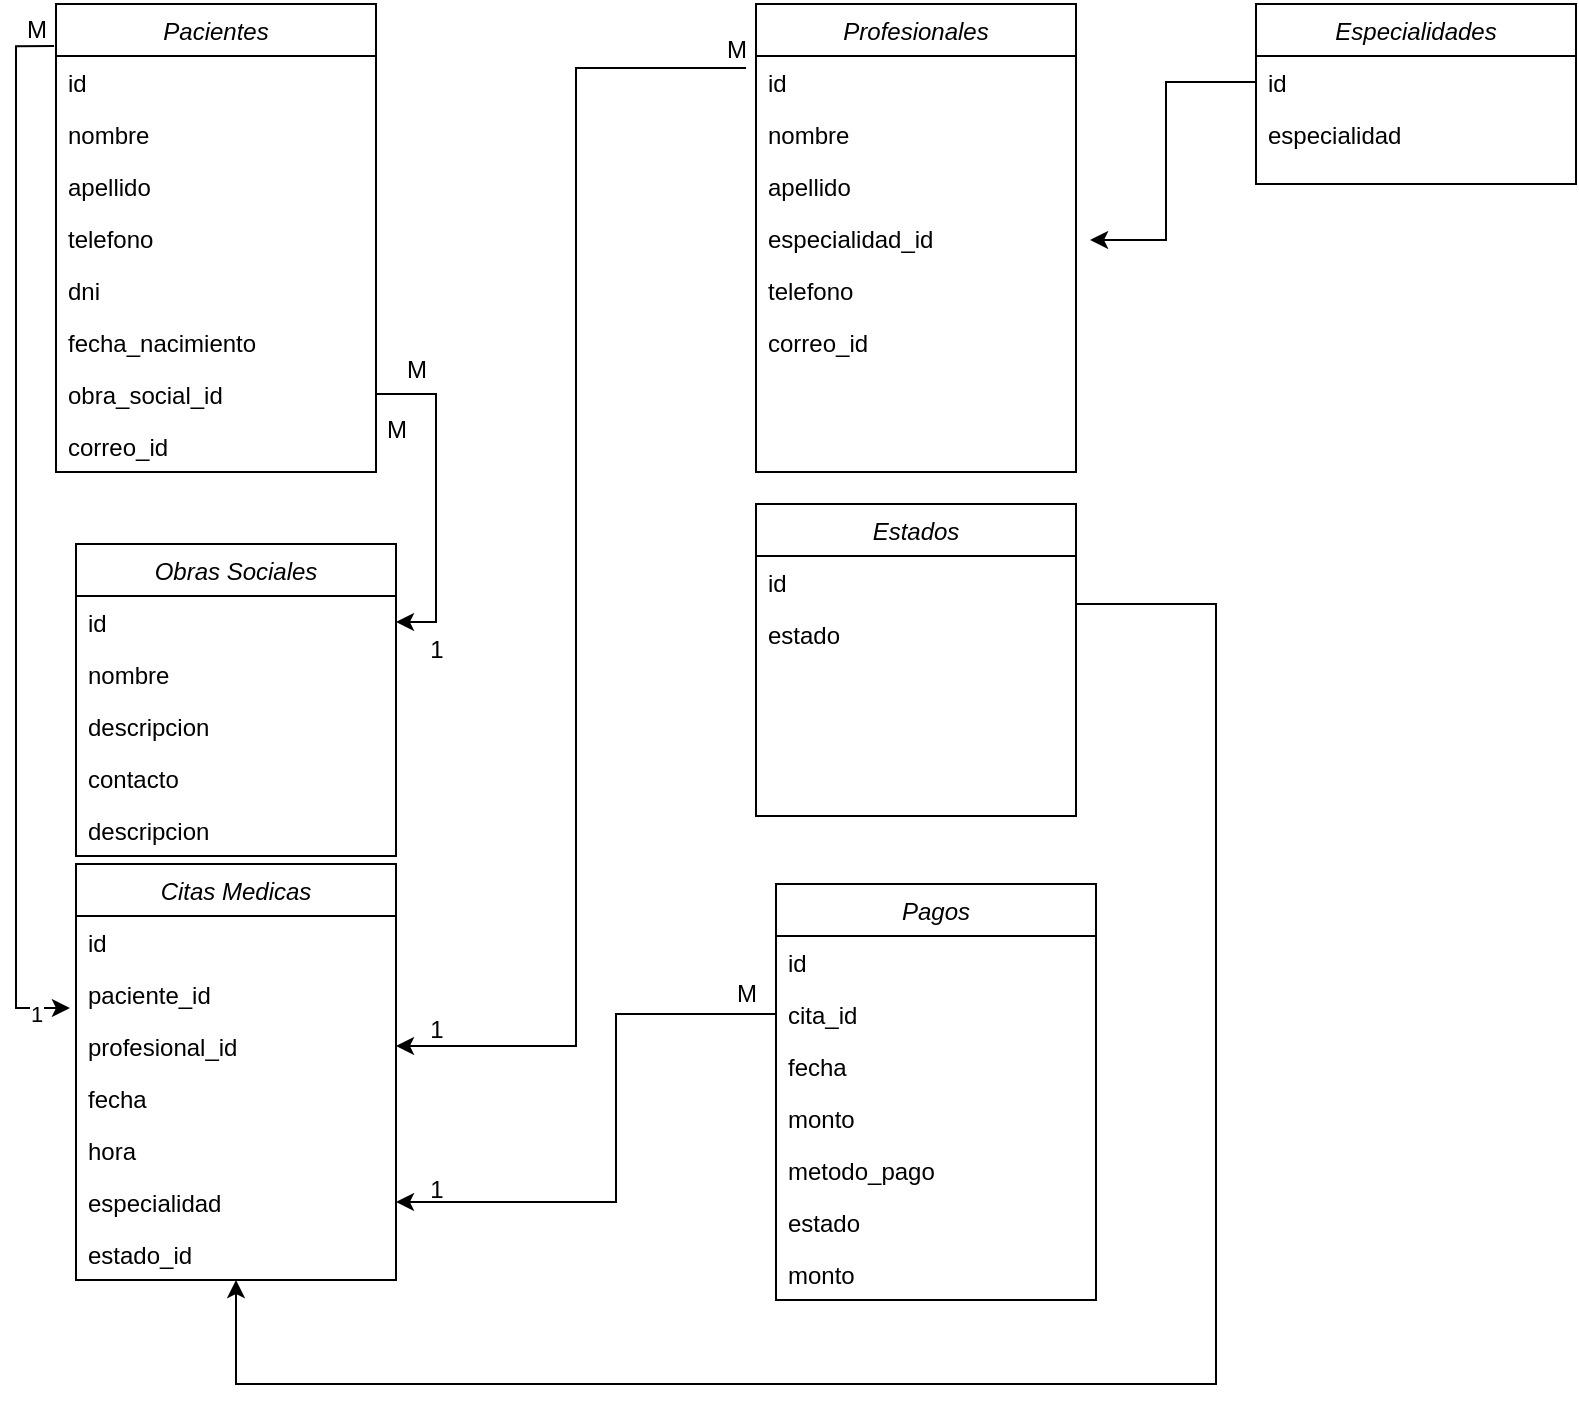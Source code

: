 <mxfile version="24.2.8" type="device">
  <diagram id="C5RBs43oDa-KdzZeNtuy" name="Page-1">
    <mxGraphModel dx="880" dy="434" grid="1" gridSize="10" guides="1" tooltips="1" connect="1" arrows="1" fold="1" page="1" pageScale="1" pageWidth="827" pageHeight="1169" math="0" shadow="0">
      <root>
        <mxCell id="WIyWlLk6GJQsqaUBKTNV-0" />
        <mxCell id="WIyWlLk6GJQsqaUBKTNV-1" parent="WIyWlLk6GJQsqaUBKTNV-0" />
        <mxCell id="zkfFHV4jXpPFQw0GAbJ--0" value="Pacientes" style="swimlane;fontStyle=2;align=center;verticalAlign=top;childLayout=stackLayout;horizontal=1;startSize=26;horizontalStack=0;resizeParent=1;resizeLast=0;collapsible=1;marginBottom=0;rounded=0;shadow=0;strokeWidth=1;" parent="WIyWlLk6GJQsqaUBKTNV-1" vertex="1">
          <mxGeometry x="180" y="50" width="160" height="234" as="geometry">
            <mxRectangle x="230" y="140" width="160" height="26" as="alternateBounds" />
          </mxGeometry>
        </mxCell>
        <mxCell id="zkfFHV4jXpPFQw0GAbJ--1" value="id" style="text;align=left;verticalAlign=top;spacingLeft=4;spacingRight=4;overflow=hidden;rotatable=0;points=[[0,0.5],[1,0.5]];portConstraint=eastwest;" parent="zkfFHV4jXpPFQw0GAbJ--0" vertex="1">
          <mxGeometry y="26" width="160" height="26" as="geometry" />
        </mxCell>
        <mxCell id="zkfFHV4jXpPFQw0GAbJ--2" value="nombre" style="text;align=left;verticalAlign=top;spacingLeft=4;spacingRight=4;overflow=hidden;rotatable=0;points=[[0,0.5],[1,0.5]];portConstraint=eastwest;rounded=0;shadow=0;html=0;" parent="zkfFHV4jXpPFQw0GAbJ--0" vertex="1">
          <mxGeometry y="52" width="160" height="26" as="geometry" />
        </mxCell>
        <mxCell id="zkfFHV4jXpPFQw0GAbJ--3" value="apellido" style="text;align=left;verticalAlign=top;spacingLeft=4;spacingRight=4;overflow=hidden;rotatable=0;points=[[0,0.5],[1,0.5]];portConstraint=eastwest;rounded=0;shadow=0;html=0;" parent="zkfFHV4jXpPFQw0GAbJ--0" vertex="1">
          <mxGeometry y="78" width="160" height="26" as="geometry" />
        </mxCell>
        <mxCell id="xvtL-Sl_W1cuHo2Icevo-0" value="telefono" style="text;align=left;verticalAlign=top;spacingLeft=4;spacingRight=4;overflow=hidden;rotatable=0;points=[[0,0.5],[1,0.5]];portConstraint=eastwest;rounded=0;shadow=0;html=0;" parent="zkfFHV4jXpPFQw0GAbJ--0" vertex="1">
          <mxGeometry y="104" width="160" height="26" as="geometry" />
        </mxCell>
        <mxCell id="xvtL-Sl_W1cuHo2Icevo-1" value="dni" style="text;align=left;verticalAlign=top;spacingLeft=4;spacingRight=4;overflow=hidden;rotatable=0;points=[[0,0.5],[1,0.5]];portConstraint=eastwest;rounded=0;shadow=0;html=0;" parent="zkfFHV4jXpPFQw0GAbJ--0" vertex="1">
          <mxGeometry y="130" width="160" height="26" as="geometry" />
        </mxCell>
        <mxCell id="xvtL-Sl_W1cuHo2Icevo-5" value="fecha_nacimiento" style="text;align=left;verticalAlign=top;spacingLeft=4;spacingRight=4;overflow=hidden;rotatable=0;points=[[0,0.5],[1,0.5]];portConstraint=eastwest;rounded=0;shadow=0;html=0;" parent="zkfFHV4jXpPFQw0GAbJ--0" vertex="1">
          <mxGeometry y="156" width="160" height="26" as="geometry" />
        </mxCell>
        <mxCell id="xvtL-Sl_W1cuHo2Icevo-6" value="obra_social_id" style="text;align=left;verticalAlign=top;spacingLeft=4;spacingRight=4;overflow=hidden;rotatable=0;points=[[0,0.5],[1,0.5]];portConstraint=eastwest;rounded=0;shadow=0;html=0;" parent="zkfFHV4jXpPFQw0GAbJ--0" vertex="1">
          <mxGeometry y="182" width="160" height="26" as="geometry" />
        </mxCell>
        <mxCell id="xvtL-Sl_W1cuHo2Icevo-7" value="correo_id" style="text;align=left;verticalAlign=top;spacingLeft=4;spacingRight=4;overflow=hidden;rotatable=0;points=[[0,0.5],[1,0.5]];portConstraint=eastwest;rounded=0;shadow=0;html=0;" parent="zkfFHV4jXpPFQw0GAbJ--0" vertex="1">
          <mxGeometry y="208" width="160" height="26" as="geometry" />
        </mxCell>
        <mxCell id="xvtL-Sl_W1cuHo2Icevo-8" value="Profesionales" style="swimlane;fontStyle=2;align=center;verticalAlign=top;childLayout=stackLayout;horizontal=1;startSize=26;horizontalStack=0;resizeParent=1;resizeLast=0;collapsible=1;marginBottom=0;rounded=0;shadow=0;strokeWidth=1;" parent="WIyWlLk6GJQsqaUBKTNV-1" vertex="1">
          <mxGeometry x="530" y="50" width="160" height="234" as="geometry">
            <mxRectangle x="230" y="140" width="160" height="26" as="alternateBounds" />
          </mxGeometry>
        </mxCell>
        <mxCell id="xvtL-Sl_W1cuHo2Icevo-9" value="id" style="text;align=left;verticalAlign=top;spacingLeft=4;spacingRight=4;overflow=hidden;rotatable=0;points=[[0,0.5],[1,0.5]];portConstraint=eastwest;" parent="xvtL-Sl_W1cuHo2Icevo-8" vertex="1">
          <mxGeometry y="26" width="160" height="26" as="geometry" />
        </mxCell>
        <mxCell id="xvtL-Sl_W1cuHo2Icevo-10" value="nombre" style="text;align=left;verticalAlign=top;spacingLeft=4;spacingRight=4;overflow=hidden;rotatable=0;points=[[0,0.5],[1,0.5]];portConstraint=eastwest;rounded=0;shadow=0;html=0;" parent="xvtL-Sl_W1cuHo2Icevo-8" vertex="1">
          <mxGeometry y="52" width="160" height="26" as="geometry" />
        </mxCell>
        <mxCell id="xvtL-Sl_W1cuHo2Icevo-11" value="apellido" style="text;align=left;verticalAlign=top;spacingLeft=4;spacingRight=4;overflow=hidden;rotatable=0;points=[[0,0.5],[1,0.5]];portConstraint=eastwest;rounded=0;shadow=0;html=0;" parent="xvtL-Sl_W1cuHo2Icevo-8" vertex="1">
          <mxGeometry y="78" width="160" height="26" as="geometry" />
        </mxCell>
        <mxCell id="xvtL-Sl_W1cuHo2Icevo-12" value="especialidad_id" style="text;align=left;verticalAlign=top;spacingLeft=4;spacingRight=4;overflow=hidden;rotatable=0;points=[[0,0.5],[1,0.5]];portConstraint=eastwest;rounded=0;shadow=0;html=0;" parent="xvtL-Sl_W1cuHo2Icevo-8" vertex="1">
          <mxGeometry y="104" width="160" height="26" as="geometry" />
        </mxCell>
        <mxCell id="xvtL-Sl_W1cuHo2Icevo-13" value="telefono" style="text;align=left;verticalAlign=top;spacingLeft=4;spacingRight=4;overflow=hidden;rotatable=0;points=[[0,0.5],[1,0.5]];portConstraint=eastwest;rounded=0;shadow=0;html=0;" parent="xvtL-Sl_W1cuHo2Icevo-8" vertex="1">
          <mxGeometry y="130" width="160" height="26" as="geometry" />
        </mxCell>
        <mxCell id="xvtL-Sl_W1cuHo2Icevo-16" value="correo_id" style="text;align=left;verticalAlign=top;spacingLeft=4;spacingRight=4;overflow=hidden;rotatable=0;points=[[0,0.5],[1,0.5]];portConstraint=eastwest;rounded=0;shadow=0;html=0;" parent="xvtL-Sl_W1cuHo2Icevo-8" vertex="1">
          <mxGeometry y="156" width="160" height="26" as="geometry" />
        </mxCell>
        <mxCell id="xvtL-Sl_W1cuHo2Icevo-24" value="Obras Sociales" style="swimlane;fontStyle=2;align=center;verticalAlign=top;childLayout=stackLayout;horizontal=1;startSize=26;horizontalStack=0;resizeParent=1;resizeLast=0;collapsible=1;marginBottom=0;rounded=0;shadow=0;strokeWidth=1;" parent="WIyWlLk6GJQsqaUBKTNV-1" vertex="1">
          <mxGeometry x="190" y="320" width="160" height="156" as="geometry">
            <mxRectangle x="230" y="140" width="160" height="26" as="alternateBounds" />
          </mxGeometry>
        </mxCell>
        <mxCell id="xvtL-Sl_W1cuHo2Icevo-25" value="id" style="text;align=left;verticalAlign=top;spacingLeft=4;spacingRight=4;overflow=hidden;rotatable=0;points=[[0,0.5],[1,0.5]];portConstraint=eastwest;" parent="xvtL-Sl_W1cuHo2Icevo-24" vertex="1">
          <mxGeometry y="26" width="160" height="26" as="geometry" />
        </mxCell>
        <mxCell id="xvtL-Sl_W1cuHo2Icevo-26" value="nombre" style="text;align=left;verticalAlign=top;spacingLeft=4;spacingRight=4;overflow=hidden;rotatable=0;points=[[0,0.5],[1,0.5]];portConstraint=eastwest;rounded=0;shadow=0;html=0;" parent="xvtL-Sl_W1cuHo2Icevo-24" vertex="1">
          <mxGeometry y="52" width="160" height="26" as="geometry" />
        </mxCell>
        <mxCell id="xvtL-Sl_W1cuHo2Icevo-27" value="descripcion" style="text;align=left;verticalAlign=top;spacingLeft=4;spacingRight=4;overflow=hidden;rotatable=0;points=[[0,0.5],[1,0.5]];portConstraint=eastwest;rounded=0;shadow=0;html=0;" parent="xvtL-Sl_W1cuHo2Icevo-24" vertex="1">
          <mxGeometry y="78" width="160" height="26" as="geometry" />
        </mxCell>
        <mxCell id="xvtL-Sl_W1cuHo2Icevo-28" value="contacto" style="text;align=left;verticalAlign=top;spacingLeft=4;spacingRight=4;overflow=hidden;rotatable=0;points=[[0,0.5],[1,0.5]];portConstraint=eastwest;rounded=0;shadow=0;html=0;" parent="xvtL-Sl_W1cuHo2Icevo-24" vertex="1">
          <mxGeometry y="104" width="160" height="26" as="geometry" />
        </mxCell>
        <mxCell id="EdTYtllv2hodLiVMtB-j-0" value="descripcion" style="text;align=left;verticalAlign=top;spacingLeft=4;spacingRight=4;overflow=hidden;rotatable=0;points=[[0,0.5],[1,0.5]];portConstraint=eastwest;rounded=0;shadow=0;html=0;" vertex="1" parent="xvtL-Sl_W1cuHo2Icevo-24">
          <mxGeometry y="130" width="160" height="26" as="geometry" />
        </mxCell>
        <mxCell id="xvtL-Sl_W1cuHo2Icevo-30" value="Citas Medicas" style="swimlane;fontStyle=2;align=center;verticalAlign=top;childLayout=stackLayout;horizontal=1;startSize=26;horizontalStack=0;resizeParent=1;resizeLast=0;collapsible=1;marginBottom=0;rounded=0;shadow=0;strokeWidth=1;" parent="WIyWlLk6GJQsqaUBKTNV-1" vertex="1">
          <mxGeometry x="190" y="480" width="160" height="208" as="geometry">
            <mxRectangle x="230" y="140" width="160" height="26" as="alternateBounds" />
          </mxGeometry>
        </mxCell>
        <mxCell id="xvtL-Sl_W1cuHo2Icevo-31" value="id" style="text;align=left;verticalAlign=top;spacingLeft=4;spacingRight=4;overflow=hidden;rotatable=0;points=[[0,0.5],[1,0.5]];portConstraint=eastwest;" parent="xvtL-Sl_W1cuHo2Icevo-30" vertex="1">
          <mxGeometry y="26" width="160" height="26" as="geometry" />
        </mxCell>
        <mxCell id="xvtL-Sl_W1cuHo2Icevo-32" value="paciente_id" style="text;align=left;verticalAlign=top;spacingLeft=4;spacingRight=4;overflow=hidden;rotatable=0;points=[[0,0.5],[1,0.5]];portConstraint=eastwest;rounded=0;shadow=0;html=0;" parent="xvtL-Sl_W1cuHo2Icevo-30" vertex="1">
          <mxGeometry y="52" width="160" height="26" as="geometry" />
        </mxCell>
        <mxCell id="xvtL-Sl_W1cuHo2Icevo-33" value="profesional_id" style="text;align=left;verticalAlign=top;spacingLeft=4;spacingRight=4;overflow=hidden;rotatable=0;points=[[0,0.5],[1,0.5]];portConstraint=eastwest;rounded=0;shadow=0;html=0;" parent="xvtL-Sl_W1cuHo2Icevo-30" vertex="1">
          <mxGeometry y="78" width="160" height="26" as="geometry" />
        </mxCell>
        <mxCell id="xvtL-Sl_W1cuHo2Icevo-34" value="fecha" style="text;align=left;verticalAlign=top;spacingLeft=4;spacingRight=4;overflow=hidden;rotatable=0;points=[[0,0.5],[1,0.5]];portConstraint=eastwest;rounded=0;shadow=0;html=0;" parent="xvtL-Sl_W1cuHo2Icevo-30" vertex="1">
          <mxGeometry y="104" width="160" height="26" as="geometry" />
        </mxCell>
        <mxCell id="xvtL-Sl_W1cuHo2Icevo-35" value="hora" style="text;align=left;verticalAlign=top;spacingLeft=4;spacingRight=4;overflow=hidden;rotatable=0;points=[[0,0.5],[1,0.5]];portConstraint=eastwest;rounded=0;shadow=0;html=0;" parent="xvtL-Sl_W1cuHo2Icevo-30" vertex="1">
          <mxGeometry y="130" width="160" height="26" as="geometry" />
        </mxCell>
        <mxCell id="xvtL-Sl_W1cuHo2Icevo-36" value="especialidad" style="text;align=left;verticalAlign=top;spacingLeft=4;spacingRight=4;overflow=hidden;rotatable=0;points=[[0,0.5],[1,0.5]];portConstraint=eastwest;rounded=0;shadow=0;html=0;" parent="xvtL-Sl_W1cuHo2Icevo-30" vertex="1">
          <mxGeometry y="156" width="160" height="26" as="geometry" />
        </mxCell>
        <mxCell id="xvtL-Sl_W1cuHo2Icevo-37" value="estado_id" style="text;align=left;verticalAlign=top;spacingLeft=4;spacingRight=4;overflow=hidden;rotatable=0;points=[[0,0.5],[1,0.5]];portConstraint=eastwest;rounded=0;shadow=0;html=0;" parent="xvtL-Sl_W1cuHo2Icevo-30" vertex="1">
          <mxGeometry y="182" width="160" height="26" as="geometry" />
        </mxCell>
        <mxCell id="xvtL-Sl_W1cuHo2Icevo-38" value="Pagos" style="swimlane;fontStyle=2;align=center;verticalAlign=top;childLayout=stackLayout;horizontal=1;startSize=26;horizontalStack=0;resizeParent=1;resizeLast=0;collapsible=1;marginBottom=0;rounded=0;shadow=0;strokeWidth=1;" parent="WIyWlLk6GJQsqaUBKTNV-1" vertex="1">
          <mxGeometry x="540" y="490" width="160" height="208" as="geometry">
            <mxRectangle x="230" y="140" width="160" height="26" as="alternateBounds" />
          </mxGeometry>
        </mxCell>
        <mxCell id="xvtL-Sl_W1cuHo2Icevo-39" value="id" style="text;align=left;verticalAlign=top;spacingLeft=4;spacingRight=4;overflow=hidden;rotatable=0;points=[[0,0.5],[1,0.5]];portConstraint=eastwest;" parent="xvtL-Sl_W1cuHo2Icevo-38" vertex="1">
          <mxGeometry y="26" width="160" height="26" as="geometry" />
        </mxCell>
        <mxCell id="xvtL-Sl_W1cuHo2Icevo-40" value="cita_id" style="text;align=left;verticalAlign=top;spacingLeft=4;spacingRight=4;overflow=hidden;rotatable=0;points=[[0,0.5],[1,0.5]];portConstraint=eastwest;rounded=0;shadow=0;html=0;" parent="xvtL-Sl_W1cuHo2Icevo-38" vertex="1">
          <mxGeometry y="52" width="160" height="26" as="geometry" />
        </mxCell>
        <mxCell id="xvtL-Sl_W1cuHo2Icevo-41" value="fecha" style="text;align=left;verticalAlign=top;spacingLeft=4;spacingRight=4;overflow=hidden;rotatable=0;points=[[0,0.5],[1,0.5]];portConstraint=eastwest;rounded=0;shadow=0;html=0;" parent="xvtL-Sl_W1cuHo2Icevo-38" vertex="1">
          <mxGeometry y="78" width="160" height="26" as="geometry" />
        </mxCell>
        <mxCell id="xvtL-Sl_W1cuHo2Icevo-42" value="monto" style="text;align=left;verticalAlign=top;spacingLeft=4;spacingRight=4;overflow=hidden;rotatable=0;points=[[0,0.5],[1,0.5]];portConstraint=eastwest;rounded=0;shadow=0;html=0;" parent="xvtL-Sl_W1cuHo2Icevo-38" vertex="1">
          <mxGeometry y="104" width="160" height="26" as="geometry" />
        </mxCell>
        <mxCell id="xvtL-Sl_W1cuHo2Icevo-43" value="metodo_pago" style="text;align=left;verticalAlign=top;spacingLeft=4;spacingRight=4;overflow=hidden;rotatable=0;points=[[0,0.5],[1,0.5]];portConstraint=eastwest;rounded=0;shadow=0;html=0;" parent="xvtL-Sl_W1cuHo2Icevo-38" vertex="1">
          <mxGeometry y="130" width="160" height="26" as="geometry" />
        </mxCell>
        <mxCell id="xvtL-Sl_W1cuHo2Icevo-44" value="estado" style="text;align=left;verticalAlign=top;spacingLeft=4;spacingRight=4;overflow=hidden;rotatable=0;points=[[0,0.5],[1,0.5]];portConstraint=eastwest;rounded=0;shadow=0;html=0;" parent="xvtL-Sl_W1cuHo2Icevo-38" vertex="1">
          <mxGeometry y="156" width="160" height="26" as="geometry" />
        </mxCell>
        <mxCell id="xvtL-Sl_W1cuHo2Icevo-45" value="monto" style="text;align=left;verticalAlign=top;spacingLeft=4;spacingRight=4;overflow=hidden;rotatable=0;points=[[0,0.5],[1,0.5]];portConstraint=eastwest;rounded=0;shadow=0;html=0;" parent="xvtL-Sl_W1cuHo2Icevo-38" vertex="1">
          <mxGeometry y="182" width="160" height="26" as="geometry" />
        </mxCell>
        <mxCell id="xvtL-Sl_W1cuHo2Icevo-47" style="edgeStyle=orthogonalEdgeStyle;rounded=0;orthogonalLoop=1;jettySize=auto;html=1;exitX=1;exitY=0.5;exitDx=0;exitDy=0;entryX=1;entryY=0.5;entryDx=0;entryDy=0;" parent="WIyWlLk6GJQsqaUBKTNV-1" source="xvtL-Sl_W1cuHo2Icevo-6" target="xvtL-Sl_W1cuHo2Icevo-25" edge="1">
          <mxGeometry relative="1" as="geometry">
            <mxPoint x="370" y="360" as="targetPoint" />
          </mxGeometry>
        </mxCell>
        <mxCell id="xvtL-Sl_W1cuHo2Icevo-48" value="M" style="text;html=1;align=center;verticalAlign=middle;resizable=0;points=[];autosize=1;strokeColor=none;fillColor=none;" parent="WIyWlLk6GJQsqaUBKTNV-1" vertex="1">
          <mxGeometry x="345" y="218" width="30" height="30" as="geometry" />
        </mxCell>
        <mxCell id="xvtL-Sl_W1cuHo2Icevo-49" value="1" style="text;html=1;align=center;verticalAlign=middle;resizable=0;points=[];autosize=1;strokeColor=none;fillColor=none;" parent="WIyWlLk6GJQsqaUBKTNV-1" vertex="1">
          <mxGeometry x="355" y="358" width="30" height="30" as="geometry" />
        </mxCell>
        <mxCell id="xvtL-Sl_W1cuHo2Icevo-56" value="M" style="text;html=1;align=center;verticalAlign=middle;resizable=0;points=[];autosize=1;strokeColor=none;fillColor=none;" parent="WIyWlLk6GJQsqaUBKTNV-1" vertex="1">
          <mxGeometry x="335" y="248" width="30" height="30" as="geometry" />
        </mxCell>
        <mxCell id="xvtL-Sl_W1cuHo2Icevo-58" style="edgeStyle=orthogonalEdgeStyle;rounded=0;orthogonalLoop=1;jettySize=auto;html=1;exitX=-0.006;exitY=0.09;exitDx=0;exitDy=0;exitPerimeter=0;entryX=-0.019;entryY=0.769;entryDx=0;entryDy=0;entryPerimeter=0;" parent="WIyWlLk6GJQsqaUBKTNV-1" source="zkfFHV4jXpPFQw0GAbJ--0" target="xvtL-Sl_W1cuHo2Icevo-32" edge="1">
          <mxGeometry relative="1" as="geometry">
            <mxPoint x="140" y="550" as="targetPoint" />
            <mxPoint x="170" y="70" as="sourcePoint" />
          </mxGeometry>
        </mxCell>
        <mxCell id="xvtL-Sl_W1cuHo2Icevo-60" value="1" style="edgeLabel;html=1;align=center;verticalAlign=middle;resizable=0;points=[];" parent="xvtL-Sl_W1cuHo2Icevo-58" vertex="1" connectable="0">
          <mxGeometry x="0.936" y="-3" relative="1" as="geometry">
            <mxPoint as="offset" />
          </mxGeometry>
        </mxCell>
        <mxCell id="xvtL-Sl_W1cuHo2Icevo-59" value="M" style="text;html=1;align=center;verticalAlign=middle;resizable=0;points=[];autosize=1;strokeColor=none;fillColor=none;" parent="WIyWlLk6GJQsqaUBKTNV-1" vertex="1">
          <mxGeometry x="155" y="48" width="30" height="30" as="geometry" />
        </mxCell>
        <mxCell id="xvtL-Sl_W1cuHo2Icevo-76" style="edgeStyle=orthogonalEdgeStyle;rounded=0;orthogonalLoop=1;jettySize=auto;html=1;entryX=1;entryY=0.5;entryDx=0;entryDy=0;exitX=-0.031;exitY=0.231;exitDx=0;exitDy=0;exitPerimeter=0;" parent="WIyWlLk6GJQsqaUBKTNV-1" source="xvtL-Sl_W1cuHo2Icevo-9" target="xvtL-Sl_W1cuHo2Icevo-33" edge="1">
          <mxGeometry relative="1" as="geometry">
            <mxPoint x="395" y="580" as="targetPoint" />
            <mxPoint x="491" y="60" as="sourcePoint" />
          </mxGeometry>
        </mxCell>
        <mxCell id="xvtL-Sl_W1cuHo2Icevo-78" value="M" style="text;html=1;align=center;verticalAlign=middle;resizable=0;points=[];autosize=1;strokeColor=none;fillColor=none;" parent="WIyWlLk6GJQsqaUBKTNV-1" vertex="1">
          <mxGeometry x="505" y="58" width="30" height="30" as="geometry" />
        </mxCell>
        <mxCell id="xvtL-Sl_W1cuHo2Icevo-79" value="1" style="text;html=1;align=center;verticalAlign=middle;resizable=0;points=[];autosize=1;strokeColor=none;fillColor=none;" parent="WIyWlLk6GJQsqaUBKTNV-1" vertex="1">
          <mxGeometry x="355" y="548" width="30" height="30" as="geometry" />
        </mxCell>
        <mxCell id="xvtL-Sl_W1cuHo2Icevo-80" style="edgeStyle=orthogonalEdgeStyle;rounded=0;orthogonalLoop=1;jettySize=auto;html=1;exitX=0;exitY=0.5;exitDx=0;exitDy=0;entryX=1;entryY=0.5;entryDx=0;entryDy=0;" parent="WIyWlLk6GJQsqaUBKTNV-1" source="xvtL-Sl_W1cuHo2Icevo-40" target="xvtL-Sl_W1cuHo2Icevo-36" edge="1">
          <mxGeometry relative="1" as="geometry">
            <Array as="points">
              <mxPoint x="460" y="555" />
              <mxPoint x="460" y="649" />
            </Array>
          </mxGeometry>
        </mxCell>
        <mxCell id="xvtL-Sl_W1cuHo2Icevo-81" value="M" style="text;html=1;align=center;verticalAlign=middle;resizable=0;points=[];autosize=1;strokeColor=none;fillColor=none;" parent="WIyWlLk6GJQsqaUBKTNV-1" vertex="1">
          <mxGeometry x="510" y="530" width="30" height="30" as="geometry" />
        </mxCell>
        <mxCell id="xvtL-Sl_W1cuHo2Icevo-82" value="1" style="text;html=1;align=center;verticalAlign=middle;resizable=0;points=[];autosize=1;strokeColor=none;fillColor=none;" parent="WIyWlLk6GJQsqaUBKTNV-1" vertex="1">
          <mxGeometry x="355" y="628" width="30" height="30" as="geometry" />
        </mxCell>
        <mxCell id="EdTYtllv2hodLiVMtB-j-1" value="Estados" style="swimlane;fontStyle=2;align=center;verticalAlign=top;childLayout=stackLayout;horizontal=1;startSize=26;horizontalStack=0;resizeParent=1;resizeLast=0;collapsible=1;marginBottom=0;rounded=0;shadow=0;strokeWidth=1;" vertex="1" parent="WIyWlLk6GJQsqaUBKTNV-1">
          <mxGeometry x="530" y="300" width="160" height="156" as="geometry">
            <mxRectangle x="230" y="140" width="160" height="26" as="alternateBounds" />
          </mxGeometry>
        </mxCell>
        <mxCell id="EdTYtllv2hodLiVMtB-j-2" value="id" style="text;align=left;verticalAlign=top;spacingLeft=4;spacingRight=4;overflow=hidden;rotatable=0;points=[[0,0.5],[1,0.5]];portConstraint=eastwest;" vertex="1" parent="EdTYtllv2hodLiVMtB-j-1">
          <mxGeometry y="26" width="160" height="26" as="geometry" />
        </mxCell>
        <mxCell id="EdTYtllv2hodLiVMtB-j-3" value="estado" style="text;align=left;verticalAlign=top;spacingLeft=4;spacingRight=4;overflow=hidden;rotatable=0;points=[[0,0.5],[1,0.5]];portConstraint=eastwest;rounded=0;shadow=0;html=0;" vertex="1" parent="EdTYtllv2hodLiVMtB-j-1">
          <mxGeometry y="52" width="160" height="26" as="geometry" />
        </mxCell>
        <mxCell id="EdTYtllv2hodLiVMtB-j-7" style="edgeStyle=orthogonalEdgeStyle;rounded=0;orthogonalLoop=1;jettySize=auto;html=1;" edge="1" parent="WIyWlLk6GJQsqaUBKTNV-1" source="EdTYtllv2hodLiVMtB-j-2" target="xvtL-Sl_W1cuHo2Icevo-37">
          <mxGeometry relative="1" as="geometry">
            <mxPoint x="510" y="330" as="sourcePoint" />
            <Array as="points">
              <mxPoint x="760" y="350" />
              <mxPoint x="760" y="740" />
              <mxPoint x="270" y="740" />
            </Array>
          </mxGeometry>
        </mxCell>
        <mxCell id="EdTYtllv2hodLiVMtB-j-9" value="Especialidades&#xa;" style="swimlane;fontStyle=2;align=center;verticalAlign=top;childLayout=stackLayout;horizontal=1;startSize=26;horizontalStack=0;resizeParent=1;resizeLast=0;collapsible=1;marginBottom=0;rounded=0;shadow=0;strokeWidth=1;" vertex="1" parent="WIyWlLk6GJQsqaUBKTNV-1">
          <mxGeometry x="780" y="50" width="160" height="90" as="geometry">
            <mxRectangle x="230" y="140" width="160" height="26" as="alternateBounds" />
          </mxGeometry>
        </mxCell>
        <mxCell id="EdTYtllv2hodLiVMtB-j-10" value="id" style="text;align=left;verticalAlign=top;spacingLeft=4;spacingRight=4;overflow=hidden;rotatable=0;points=[[0,0.5],[1,0.5]];portConstraint=eastwest;" vertex="1" parent="EdTYtllv2hodLiVMtB-j-9">
          <mxGeometry y="26" width="160" height="26" as="geometry" />
        </mxCell>
        <mxCell id="EdTYtllv2hodLiVMtB-j-11" value="especialidad" style="text;align=left;verticalAlign=top;spacingLeft=4;spacingRight=4;overflow=hidden;rotatable=0;points=[[0,0.5],[1,0.5]];portConstraint=eastwest;rounded=0;shadow=0;html=0;" vertex="1" parent="EdTYtllv2hodLiVMtB-j-9">
          <mxGeometry y="52" width="160" height="26" as="geometry" />
        </mxCell>
        <mxCell id="EdTYtllv2hodLiVMtB-j-12" style="edgeStyle=orthogonalEdgeStyle;rounded=0;orthogonalLoop=1;jettySize=auto;html=1;exitX=0;exitY=0.5;exitDx=0;exitDy=0;entryX=1.044;entryY=0.538;entryDx=0;entryDy=0;entryPerimeter=0;" edge="1" parent="WIyWlLk6GJQsqaUBKTNV-1" source="EdTYtllv2hodLiVMtB-j-10" target="xvtL-Sl_W1cuHo2Icevo-12">
          <mxGeometry relative="1" as="geometry">
            <mxPoint x="750" y="200" as="targetPoint" />
            <mxPoint x="740" y="90" as="sourcePoint" />
          </mxGeometry>
        </mxCell>
      </root>
    </mxGraphModel>
  </diagram>
</mxfile>
